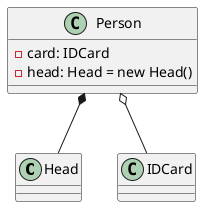 @startuml

class Head
class IDCard
class Person

Person o-- IDCard
Person *-- Head

class Person {
-card: IDCard
{field}-head: Head = new Head()
}

@enduml